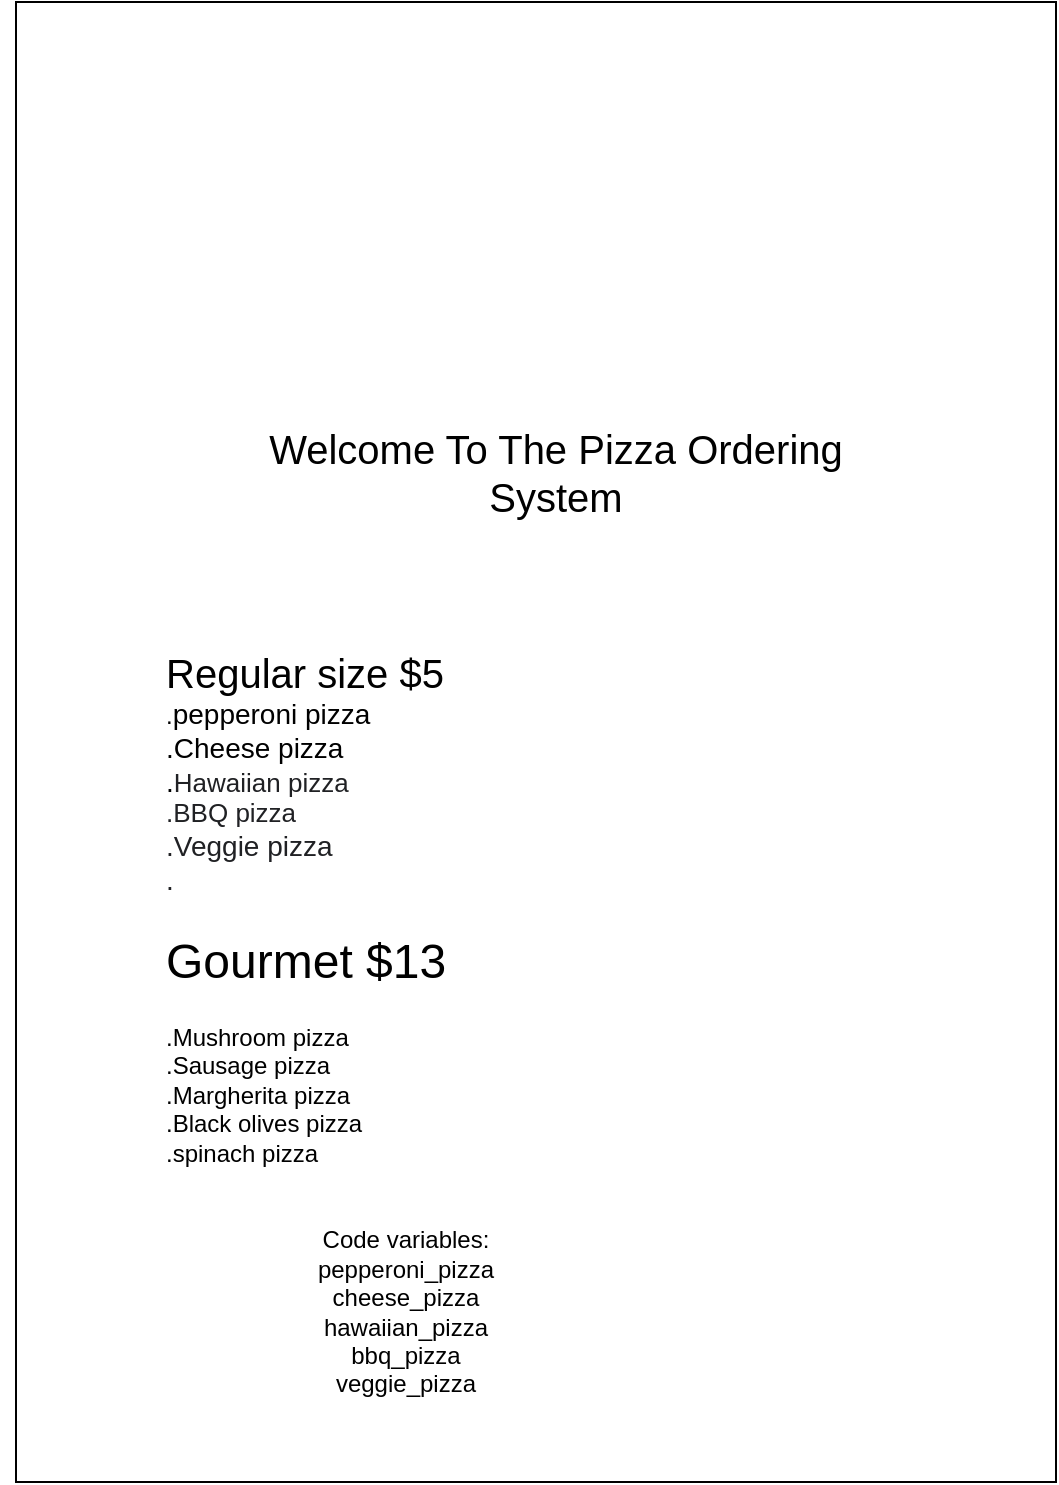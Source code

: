 <mxfile version="17.1.3" type="github">
  <diagram id="gueoC9wNe_M9XRxRRR1c" name="Page-1">
    <mxGraphModel dx="852" dy="1565" grid="1" gridSize="10" guides="1" tooltips="1" connect="1" arrows="1" fold="1" page="1" pageScale="1" pageWidth="850" pageHeight="1100" math="0" shadow="0">
      <root>
        <mxCell id="0" />
        <mxCell id="1" parent="0" />
        <mxCell id="lnYRoIj6kjw9i7lZnvs6-6" style="edgeStyle=orthogonalEdgeStyle;rounded=0;orthogonalLoop=1;jettySize=auto;html=1;exitX=0;exitY=0.5;exitDx=0;exitDy=0;entryX=0;entryY=0.5;entryDx=0;entryDy=0;" parent="1" source="lnYRoIj6kjw9i7lZnvs6-5" target="lnYRoIj6kjw9i7lZnvs6-5" edge="1">
          <mxGeometry relative="1" as="geometry">
            <mxPoint x="150" y="310" as="targetPoint" />
          </mxGeometry>
        </mxCell>
        <mxCell id="lnYRoIj6kjw9i7lZnvs6-5" value="" style="rounded=0;whiteSpace=wrap;html=1;" parent="1" vertex="1">
          <mxGeometry x="130" y="-150" width="520" height="740" as="geometry" />
        </mxCell>
        <mxCell id="lnYRoIj6kjw9i7lZnvs6-7" value="&lt;font style=&quot;font-size: 20px&quot;&gt;Welcome To The Pizza Ordering System&lt;/font&gt;" style="text;html=1;strokeColor=none;fillColor=none;align=center;verticalAlign=middle;whiteSpace=wrap;rounded=0;" parent="1" vertex="1">
          <mxGeometry x="220" y="60" width="360" height="50" as="geometry" />
        </mxCell>
        <mxCell id="VSrRtWQjUN6wTLF_jSkn-3" value="&lt;font style=&quot;text-align: center ; font-size: 20px&quot;&gt;&lt;br&gt;Regular size $5&lt;/font&gt;&lt;span style=&quot;text-align: center&quot;&gt;&lt;br&gt;.&lt;/span&gt;&lt;font style=&quot;text-align: center ; font-size: 13px&quot;&gt;&lt;span style=&quot;font-size: 14px&quot;&gt;pepperoni pizza&amp;nbsp;&lt;/span&gt;&lt;br&gt;&lt;span style=&quot;font-size: 14px&quot;&gt;.Cheese pizza&lt;/span&gt;&lt;br&gt;&lt;span style=&quot;font-size: 14px&quot;&gt;.&lt;/span&gt;&lt;span style=&quot;color: rgb(32 , 33 , 36) ; font-family: &amp;#34;arial&amp;#34; , sans-serif ; text-align: left ; background-color: rgb(255 , 255 , 255)&quot;&gt;Hawaiian pizza&lt;br&gt;.&lt;/span&gt;&lt;span style=&quot;color: rgb(32 , 33 , 36) ; font-family: &amp;#34;arial&amp;#34; , sans-serif ; text-align: left ; background-color: rgb(255 , 255 , 255)&quot;&gt;BBQ pizza&lt;br&gt;&lt;/span&gt;&lt;span style=&quot;font-size: 14px ; color: rgb(32 , 33 , 36) ; font-family: &amp;#34;arial&amp;#34; , sans-serif ; text-align: left ; background-color: rgb(255 , 255 , 255)&quot;&gt;.Veggie pizza&lt;br&gt;.&lt;br&gt;&lt;br&gt;&lt;/span&gt;&lt;/font&gt;" style="text;html=1;strokeColor=none;fillColor=none;spacing=5;spacingTop=-20;whiteSpace=wrap;overflow=hidden;rounded=0;" parent="1" vertex="1">
          <mxGeometry x="200" y="160" width="190" height="170" as="geometry" />
        </mxCell>
        <mxCell id="VSrRtWQjUN6wTLF_jSkn-5" value="&lt;h1&gt;&lt;span style=&quot;font-weight: normal&quot;&gt;Gourmet $13&amp;nbsp;&lt;/span&gt;&lt;/h1&gt;&lt;div&gt;&lt;span style=&quot;font-weight: normal&quot;&gt;.Mushroom pizza&lt;/span&gt;&lt;/div&gt;&lt;div&gt;&lt;span style=&quot;font-weight: normal&quot;&gt;.Sausage pizza&lt;/span&gt;&lt;/div&gt;&lt;div&gt;&lt;span style=&quot;font-weight: normal&quot;&gt;.Margherita pizza&lt;/span&gt;&lt;/div&gt;&lt;div&gt;&lt;span style=&quot;font-weight: normal&quot;&gt;.Black olives pizza&lt;/span&gt;&lt;/div&gt;&lt;div&gt;&lt;span style=&quot;font-weight: normal&quot;&gt;.spinach pizza&lt;/span&gt;&lt;/div&gt;&lt;div&gt;&lt;span style=&quot;font-weight: normal&quot;&gt;.&lt;/span&gt;&lt;/div&gt;&lt;div&gt;&lt;span style=&quot;font-weight: normal&quot;&gt;.&lt;/span&gt;&lt;/div&gt;&lt;div&gt;&lt;span style=&quot;font-weight: normal&quot;&gt;&lt;br&gt;&lt;/span&gt;&lt;/div&gt;" style="text;html=1;strokeColor=none;fillColor=none;spacing=5;spacingTop=-20;whiteSpace=wrap;overflow=hidden;rounded=0;" parent="1" vertex="1">
          <mxGeometry x="200" y="310" width="190" height="130" as="geometry" />
        </mxCell>
        <mxCell id="cCSVEGsTWi365a5nRJ__-1" value="Code variables:&lt;br&gt;pepperoni_pizza&lt;br&gt;cheese_pizza&lt;br&gt;hawaiian_pizza&lt;br&gt;bbq_pizza&lt;br&gt;veggie_pizza" style="text;html=1;strokeColor=none;fillColor=none;align=center;verticalAlign=middle;whiteSpace=wrap;rounded=0;" vertex="1" parent="1">
          <mxGeometry x="210" y="450" width="230" height="110" as="geometry" />
        </mxCell>
      </root>
    </mxGraphModel>
  </diagram>
</mxfile>
